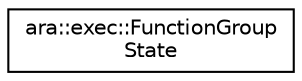 digraph "Graphical Class Hierarchy"
{
 // LATEX_PDF_SIZE
  edge [fontname="Helvetica",fontsize="10",labelfontname="Helvetica",labelfontsize="10"];
  node [fontname="Helvetica",fontsize="10",shape=record];
  rankdir="LR";
  Node0 [label="ara::exec::FunctionGroup\lState",height=0.2,width=0.4,color="black", fillcolor="white", style="filled",URL="$classara_1_1exec_1_1FunctionGroupState.html",tooltip="Class representing Function Group State defined in meta-model (ARXML)."];
}
